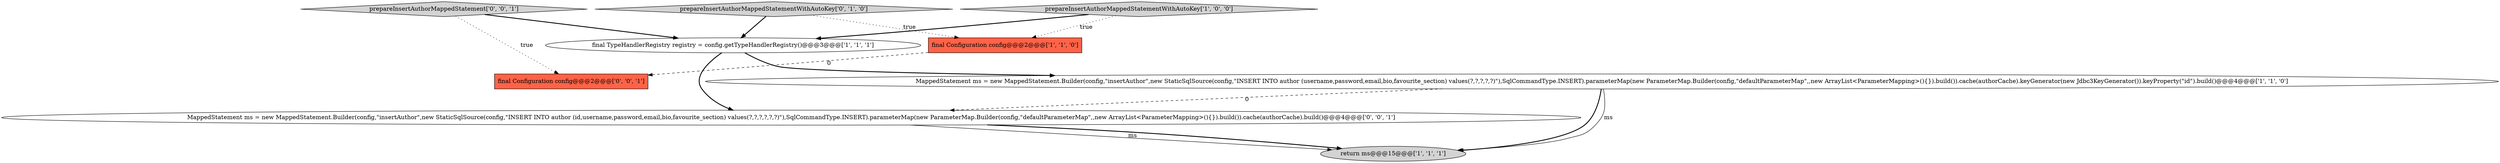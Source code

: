 digraph {
0 [style = filled, label = "MappedStatement ms = new MappedStatement.Builder(config,\"insertAuthor\",new StaticSqlSource(config,\"INSERT INTO author (username,password,email,bio,favourite_section) values(?,?,?,?,?)\"),SqlCommandType.INSERT).parameterMap(new ParameterMap.Builder(config,\"defaultParameterMap\",,new ArrayList<ParameterMapping>(){}).build()).cache(authorCache).keyGenerator(new Jdbc3KeyGenerator()).keyProperty(\"id\").build()@@@4@@@['1', '1', '0']", fillcolor = white, shape = ellipse image = "AAA0AAABBB1BBB"];
6 [style = filled, label = "prepareInsertAuthorMappedStatement['0', '0', '1']", fillcolor = lightgray, shape = diamond image = "AAA0AAABBB3BBB"];
5 [style = filled, label = "prepareInsertAuthorMappedStatementWithAutoKey['0', '1', '0']", fillcolor = lightgray, shape = diamond image = "AAA0AAABBB2BBB"];
2 [style = filled, label = "final TypeHandlerRegistry registry = config.getTypeHandlerRegistry()@@@3@@@['1', '1', '1']", fillcolor = white, shape = ellipse image = "AAA0AAABBB1BBB"];
8 [style = filled, label = "final Configuration config@@@2@@@['0', '0', '1']", fillcolor = tomato, shape = box image = "AAA0AAABBB3BBB"];
4 [style = filled, label = "prepareInsertAuthorMappedStatementWithAutoKey['1', '0', '0']", fillcolor = lightgray, shape = diamond image = "AAA0AAABBB1BBB"];
1 [style = filled, label = "final Configuration config@@@2@@@['1', '1', '0']", fillcolor = tomato, shape = box image = "AAA0AAABBB1BBB"];
3 [style = filled, label = "return ms@@@15@@@['1', '1', '1']", fillcolor = lightgray, shape = ellipse image = "AAA0AAABBB1BBB"];
7 [style = filled, label = "MappedStatement ms = new MappedStatement.Builder(config,\"insertAuthor\",new StaticSqlSource(config,\"INSERT INTO author (id,username,password,email,bio,favourite_section) values(?,?,?,?,?,?)\"),SqlCommandType.INSERT).parameterMap(new ParameterMap.Builder(config,\"defaultParameterMap\",,new ArrayList<ParameterMapping>(){}).build()).cache(authorCache).build()@@@4@@@['0', '0', '1']", fillcolor = white, shape = ellipse image = "AAA0AAABBB3BBB"];
5->2 [style = bold, label=""];
2->0 [style = bold, label=""];
5->1 [style = dotted, label="true"];
7->3 [style = solid, label="ms"];
6->8 [style = dotted, label="true"];
0->7 [style = dashed, label="0"];
1->8 [style = dashed, label="0"];
0->3 [style = bold, label=""];
4->1 [style = dotted, label="true"];
0->3 [style = solid, label="ms"];
2->7 [style = bold, label=""];
6->2 [style = bold, label=""];
4->2 [style = bold, label=""];
7->3 [style = bold, label=""];
}
